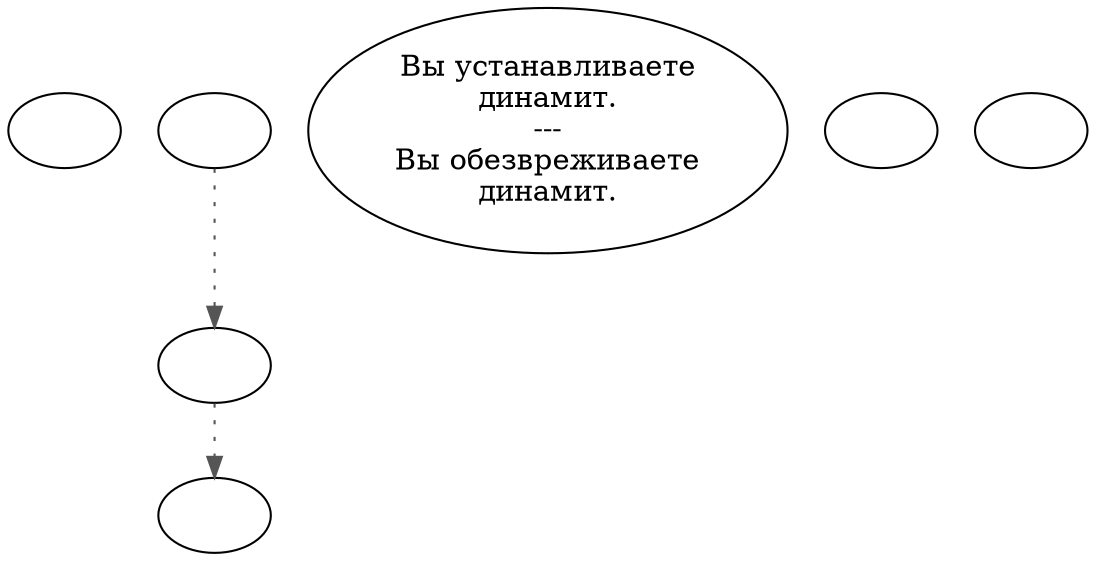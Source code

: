digraph epai25 {
  "start" [style=filled       fillcolor="#FFFFFF"       color="#000000"]
  "start" [label=""]
  "timed_event_p_proc" [style=filled       fillcolor="#FFFFFF"       color="#000000"]
  "timed_event_p_proc" -> "check_p_proc" [style=dotted color="#555555"]
  "timed_event_p_proc" [label=""]
  "use_p_proc" [style=filled       fillcolor="#FFFFFF"       color="#000000"]
  "use_p_proc" [label="Вы устанавливаете\nдинамит.\n---\nВы обезвреживаете\nдинамит."]
  "pickup_p_proc" [style=filled       fillcolor="#FFFFFF"       color="#000000"]
  "pickup_p_proc" [label=""]
  "destroy_p_proc" [style=filled       fillcolor="#FFFFFF"       color="#000000"]
  "destroy_p_proc" [label=""]
  "explode_p_proc" [style=filled       fillcolor="#FFFFFF"       color="#000000"]
  "explode_p_proc" [label=""]
  "check_p_proc" [style=filled       fillcolor="#FFFFFF"       color="#000000"]
  "check_p_proc" -> "explode_p_proc" [style=dotted color="#555555"]
  "check_p_proc" [label=""]
}